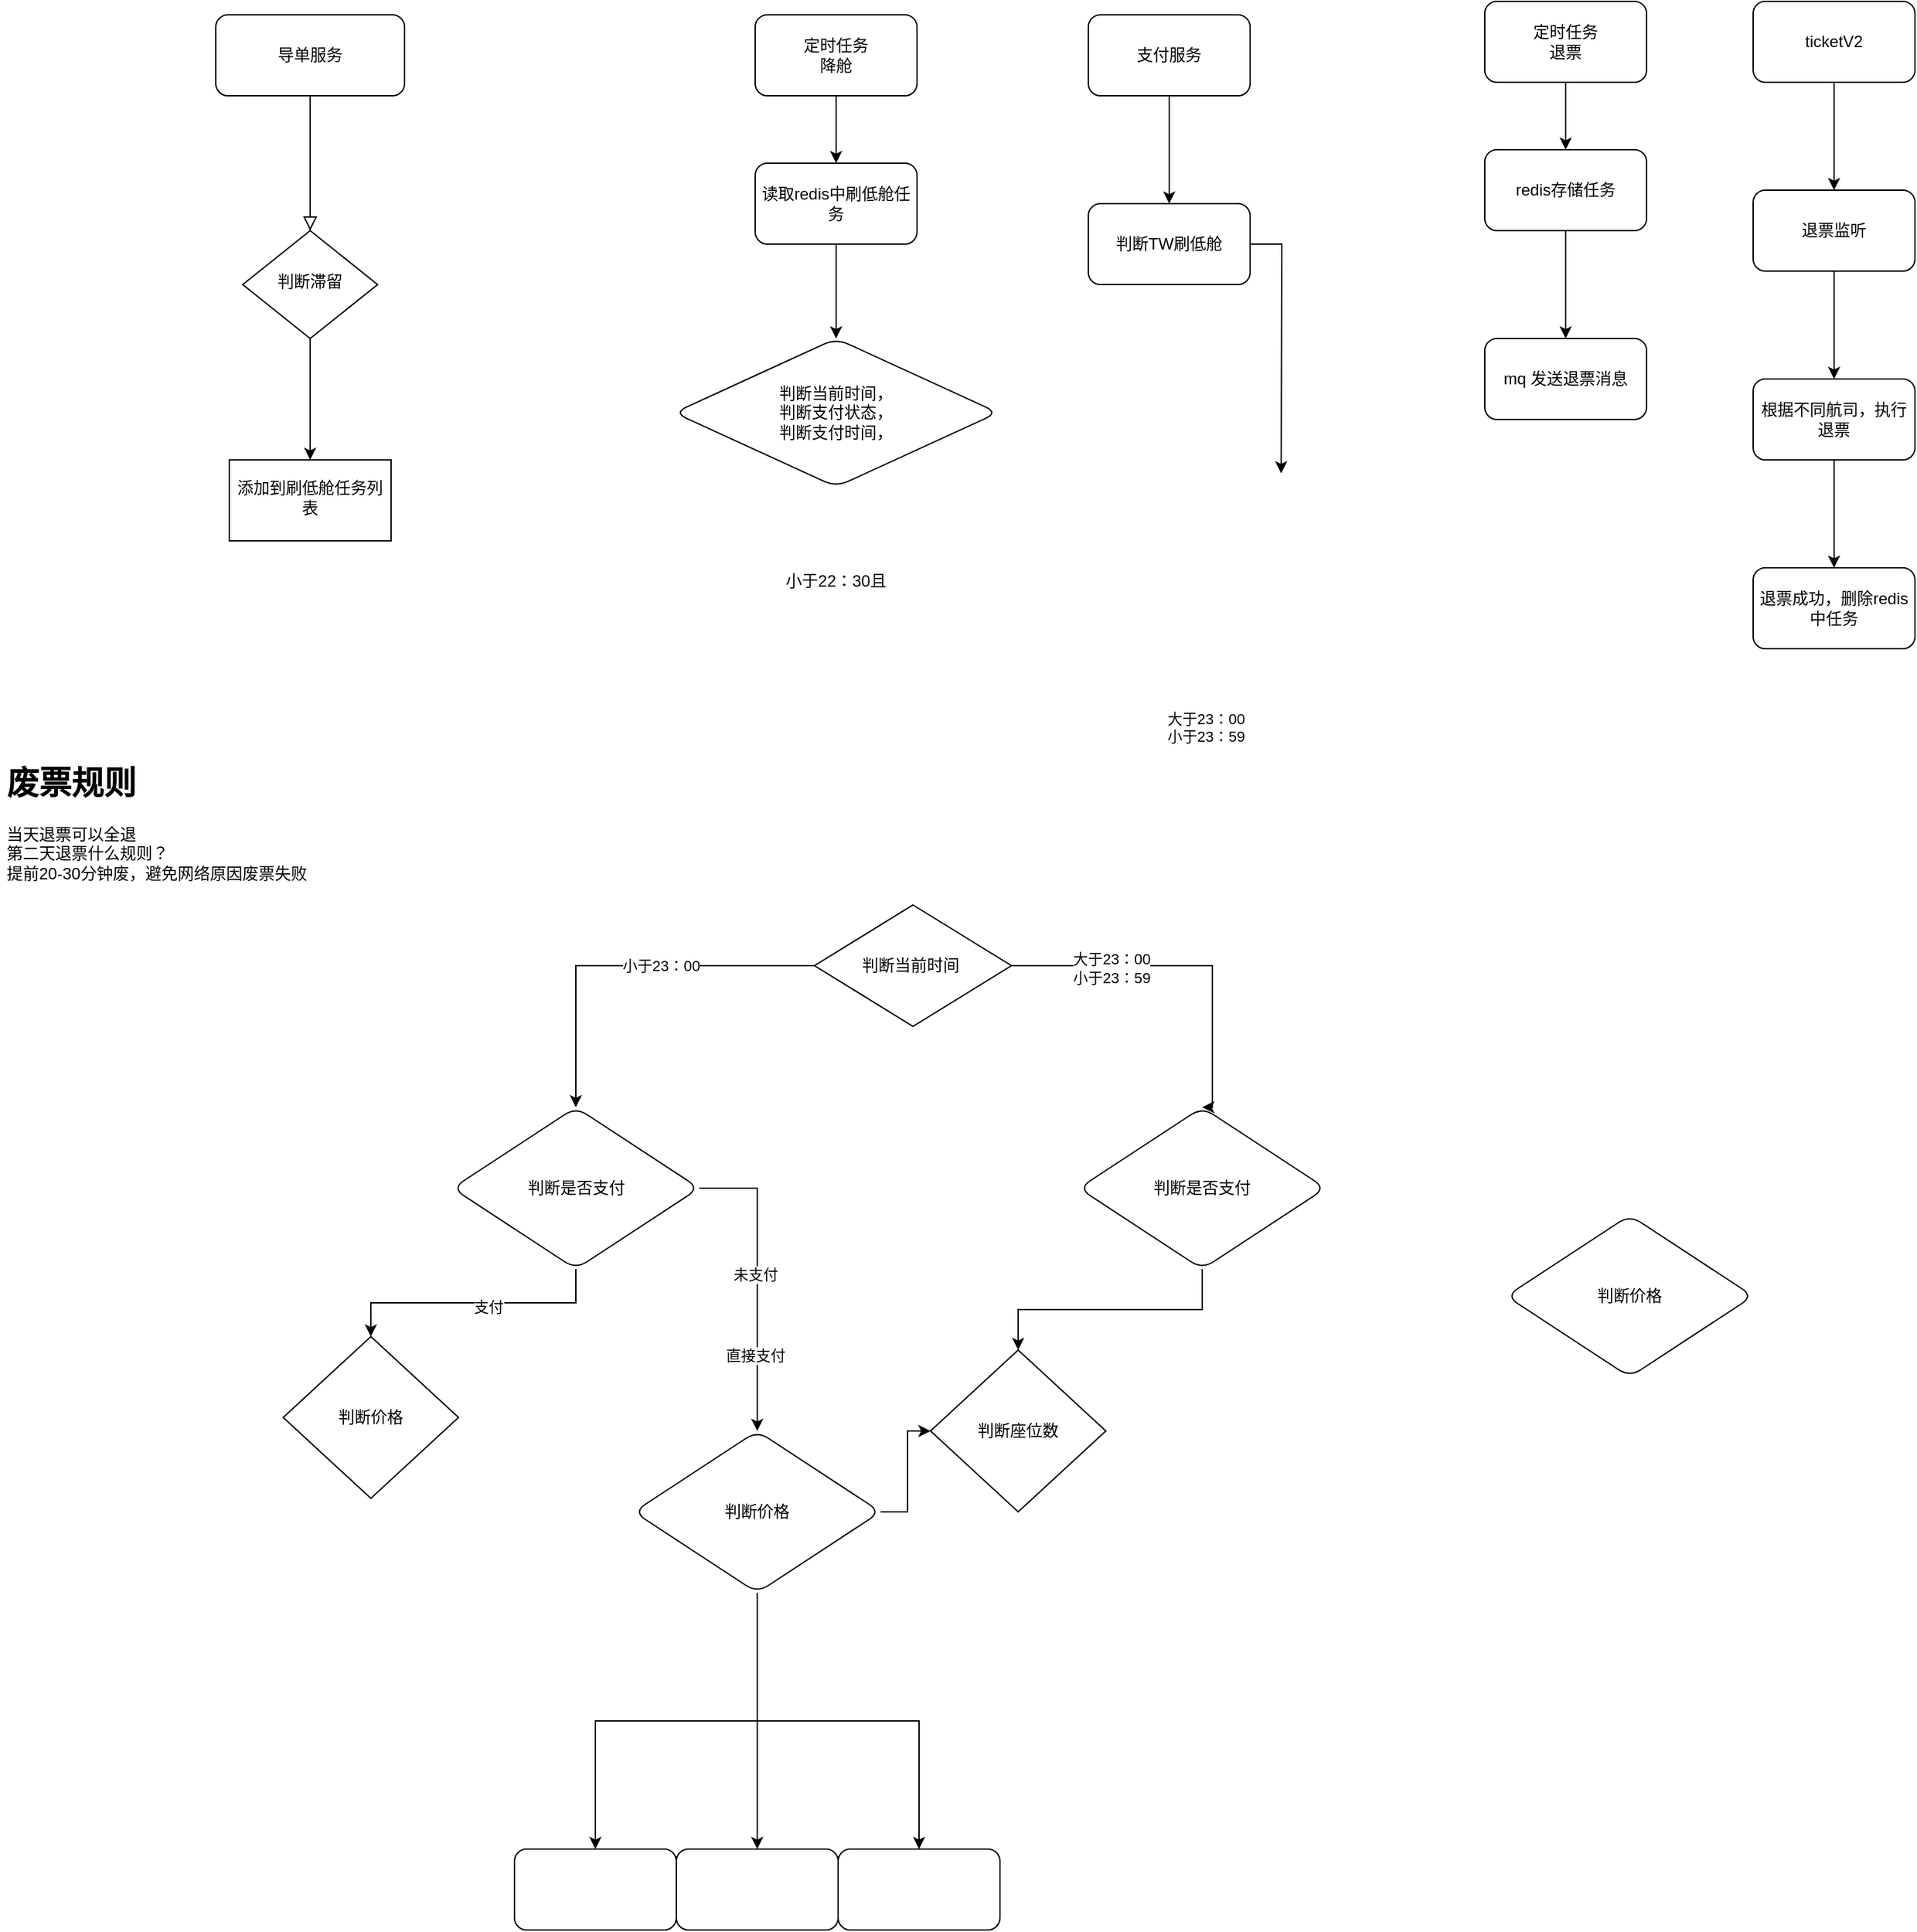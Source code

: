 <mxfile version="17.0.0" type="github">
  <diagram id="C5RBs43oDa-KdzZeNtuy" name="Page-1">
    <mxGraphModel dx="1673" dy="896" grid="1" gridSize="10" guides="1" tooltips="1" connect="1" arrows="1" fold="1" page="1" pageScale="1" pageWidth="827" pageHeight="1169" math="0" shadow="0">
      <root>
        <mxCell id="WIyWlLk6GJQsqaUBKTNV-0" />
        <mxCell id="WIyWlLk6GJQsqaUBKTNV-1" parent="WIyWlLk6GJQsqaUBKTNV-0" />
        <mxCell id="WIyWlLk6GJQsqaUBKTNV-2" value="" style="rounded=0;html=1;jettySize=auto;orthogonalLoop=1;fontSize=11;endArrow=block;endFill=0;endSize=8;strokeWidth=1;shadow=0;labelBackgroundColor=none;edgeStyle=orthogonalEdgeStyle;" parent="WIyWlLk6GJQsqaUBKTNV-1" source="WIyWlLk6GJQsqaUBKTNV-3" target="WIyWlLk6GJQsqaUBKTNV-6" edge="1">
          <mxGeometry relative="1" as="geometry" />
        </mxCell>
        <mxCell id="WIyWlLk6GJQsqaUBKTNV-3" value="导单服务" style="rounded=1;whiteSpace=wrap;html=1;fontSize=12;glass=0;strokeWidth=1;shadow=0;" parent="WIyWlLk6GJQsqaUBKTNV-1" vertex="1">
          <mxGeometry x="180" y="40" width="140" height="60" as="geometry" />
        </mxCell>
        <mxCell id="gSZBa4SCP4JB5kNh3QAv-3" value="" style="edgeStyle=orthogonalEdgeStyle;rounded=0;orthogonalLoop=1;jettySize=auto;html=1;" edge="1" parent="WIyWlLk6GJQsqaUBKTNV-1" source="WIyWlLk6GJQsqaUBKTNV-6" target="gSZBa4SCP4JB5kNh3QAv-2">
          <mxGeometry relative="1" as="geometry" />
        </mxCell>
        <mxCell id="WIyWlLk6GJQsqaUBKTNV-6" value="判断滞留" style="rhombus;whiteSpace=wrap;html=1;shadow=0;fontFamily=Helvetica;fontSize=12;align=center;strokeWidth=1;spacing=6;spacingTop=-4;" parent="WIyWlLk6GJQsqaUBKTNV-1" vertex="1">
          <mxGeometry x="200" y="200" width="100" height="80" as="geometry" />
        </mxCell>
        <mxCell id="gSZBa4SCP4JB5kNh3QAv-5" value="" style="edgeStyle=orthogonalEdgeStyle;rounded=0;orthogonalLoop=1;jettySize=auto;html=1;" edge="1" parent="WIyWlLk6GJQsqaUBKTNV-1" source="gSZBa4SCP4JB5kNh3QAv-0" target="gSZBa4SCP4JB5kNh3QAv-4">
          <mxGeometry relative="1" as="geometry" />
        </mxCell>
        <mxCell id="gSZBa4SCP4JB5kNh3QAv-0" value="定时任务&lt;br&gt;降舱" style="rounded=1;whiteSpace=wrap;html=1;" vertex="1" parent="WIyWlLk6GJQsqaUBKTNV-1">
          <mxGeometry x="580" y="40" width="120" height="60" as="geometry" />
        </mxCell>
        <mxCell id="gSZBa4SCP4JB5kNh3QAv-28" value="" style="edgeStyle=orthogonalEdgeStyle;rounded=0;orthogonalLoop=1;jettySize=auto;html=1;" edge="1" parent="WIyWlLk6GJQsqaUBKTNV-1" source="gSZBa4SCP4JB5kNh3QAv-1" target="gSZBa4SCP4JB5kNh3QAv-27">
          <mxGeometry relative="1" as="geometry" />
        </mxCell>
        <mxCell id="gSZBa4SCP4JB5kNh3QAv-1" value="支付服务" style="rounded=1;whiteSpace=wrap;html=1;" vertex="1" parent="WIyWlLk6GJQsqaUBKTNV-1">
          <mxGeometry x="827" y="40" width="120" height="60" as="geometry" />
        </mxCell>
        <mxCell id="gSZBa4SCP4JB5kNh3QAv-2" value="添加到刷低舱任务列表" style="whiteSpace=wrap;html=1;shadow=0;strokeWidth=1;spacing=6;spacingTop=-4;" vertex="1" parent="WIyWlLk6GJQsqaUBKTNV-1">
          <mxGeometry x="190" y="370" width="120" height="60" as="geometry" />
        </mxCell>
        <mxCell id="gSZBa4SCP4JB5kNh3QAv-11" value="" style="edgeStyle=orthogonalEdgeStyle;rounded=0;orthogonalLoop=1;jettySize=auto;html=1;" edge="1" parent="WIyWlLk6GJQsqaUBKTNV-1" source="gSZBa4SCP4JB5kNh3QAv-4" target="gSZBa4SCP4JB5kNh3QAv-10">
          <mxGeometry relative="1" as="geometry" />
        </mxCell>
        <mxCell id="gSZBa4SCP4JB5kNh3QAv-4" value="读取redis中刷低舱任务" style="whiteSpace=wrap;html=1;rounded=1;" vertex="1" parent="WIyWlLk6GJQsqaUBKTNV-1">
          <mxGeometry x="580" y="150" width="120" height="60" as="geometry" />
        </mxCell>
        <mxCell id="gSZBa4SCP4JB5kNh3QAv-10" value="判断当前时间，&lt;br&gt;判断支付状态，&lt;br&gt;判断支付时间，" style="rhombus;whiteSpace=wrap;html=1;rounded=1;" vertex="1" parent="WIyWlLk6GJQsqaUBKTNV-1">
          <mxGeometry x="520" y="280" width="240" height="110" as="geometry" />
        </mxCell>
        <mxCell id="gSZBa4SCP4JB5kNh3QAv-13" value="小于22：30且" style="text;html=1;strokeColor=none;fillColor=none;align=center;verticalAlign=middle;whiteSpace=wrap;rounded=0;" vertex="1" parent="WIyWlLk6GJQsqaUBKTNV-1">
          <mxGeometry x="540" y="410" width="200" height="100" as="geometry" />
        </mxCell>
        <mxCell id="gSZBa4SCP4JB5kNh3QAv-17" value="" style="edgeStyle=orthogonalEdgeStyle;rounded=0;orthogonalLoop=1;jettySize=auto;html=1;" edge="1" parent="WIyWlLk6GJQsqaUBKTNV-1" source="gSZBa4SCP4JB5kNh3QAv-15" target="gSZBa4SCP4JB5kNh3QAv-16">
          <mxGeometry relative="1" as="geometry" />
        </mxCell>
        <mxCell id="gSZBa4SCP4JB5kNh3QAv-15" value="定时任务&lt;br&gt;退票" style="rounded=1;whiteSpace=wrap;html=1;" vertex="1" parent="WIyWlLk6GJQsqaUBKTNV-1">
          <mxGeometry x="1121" y="30" width="120" height="60" as="geometry" />
        </mxCell>
        <mxCell id="gSZBa4SCP4JB5kNh3QAv-19" value="" style="edgeStyle=orthogonalEdgeStyle;rounded=0;orthogonalLoop=1;jettySize=auto;html=1;" edge="1" parent="WIyWlLk6GJQsqaUBKTNV-1" source="gSZBa4SCP4JB5kNh3QAv-16" target="gSZBa4SCP4JB5kNh3QAv-18">
          <mxGeometry relative="1" as="geometry" />
        </mxCell>
        <mxCell id="gSZBa4SCP4JB5kNh3QAv-16" value="redis存储任务" style="rounded=1;whiteSpace=wrap;html=1;" vertex="1" parent="WIyWlLk6GJQsqaUBKTNV-1">
          <mxGeometry x="1121" y="140" width="120" height="60" as="geometry" />
        </mxCell>
        <mxCell id="gSZBa4SCP4JB5kNh3QAv-18" value="mq 发送退票消息" style="rounded=1;whiteSpace=wrap;html=1;" vertex="1" parent="WIyWlLk6GJQsqaUBKTNV-1">
          <mxGeometry x="1121" y="280" width="120" height="60" as="geometry" />
        </mxCell>
        <mxCell id="gSZBa4SCP4JB5kNh3QAv-22" value="" style="edgeStyle=orthogonalEdgeStyle;rounded=0;orthogonalLoop=1;jettySize=auto;html=1;" edge="1" parent="WIyWlLk6GJQsqaUBKTNV-1" source="gSZBa4SCP4JB5kNh3QAv-20" target="gSZBa4SCP4JB5kNh3QAv-21">
          <mxGeometry relative="1" as="geometry" />
        </mxCell>
        <mxCell id="gSZBa4SCP4JB5kNh3QAv-20" value="ticketV2" style="rounded=1;whiteSpace=wrap;html=1;" vertex="1" parent="WIyWlLk6GJQsqaUBKTNV-1">
          <mxGeometry x="1320" y="30" width="120" height="60" as="geometry" />
        </mxCell>
        <mxCell id="gSZBa4SCP4JB5kNh3QAv-24" value="" style="edgeStyle=orthogonalEdgeStyle;rounded=0;orthogonalLoop=1;jettySize=auto;html=1;" edge="1" parent="WIyWlLk6GJQsqaUBKTNV-1" source="gSZBa4SCP4JB5kNh3QAv-21" target="gSZBa4SCP4JB5kNh3QAv-23">
          <mxGeometry relative="1" as="geometry" />
        </mxCell>
        <mxCell id="gSZBa4SCP4JB5kNh3QAv-21" value="退票监听" style="rounded=1;whiteSpace=wrap;html=1;" vertex="1" parent="WIyWlLk6GJQsqaUBKTNV-1">
          <mxGeometry x="1320" y="170" width="120" height="60" as="geometry" />
        </mxCell>
        <mxCell id="gSZBa4SCP4JB5kNh3QAv-26" value="" style="edgeStyle=orthogonalEdgeStyle;rounded=0;orthogonalLoop=1;jettySize=auto;html=1;" edge="1" parent="WIyWlLk6GJQsqaUBKTNV-1" source="gSZBa4SCP4JB5kNh3QAv-23" target="gSZBa4SCP4JB5kNh3QAv-25">
          <mxGeometry relative="1" as="geometry" />
        </mxCell>
        <mxCell id="gSZBa4SCP4JB5kNh3QAv-23" value="根据不同航司，执行退票" style="rounded=1;whiteSpace=wrap;html=1;" vertex="1" parent="WIyWlLk6GJQsqaUBKTNV-1">
          <mxGeometry x="1320" y="310" width="120" height="60" as="geometry" />
        </mxCell>
        <mxCell id="gSZBa4SCP4JB5kNh3QAv-25" value="退票成功，删除redis中任务&lt;br&gt;" style="rounded=1;whiteSpace=wrap;html=1;" vertex="1" parent="WIyWlLk6GJQsqaUBKTNV-1">
          <mxGeometry x="1320" y="450" width="120" height="60" as="geometry" />
        </mxCell>
        <mxCell id="gSZBa4SCP4JB5kNh3QAv-30" value="" style="edgeStyle=orthogonalEdgeStyle;rounded=0;orthogonalLoop=1;jettySize=auto;html=1;" edge="1" parent="WIyWlLk6GJQsqaUBKTNV-1" source="gSZBa4SCP4JB5kNh3QAv-27">
          <mxGeometry relative="1" as="geometry">
            <mxPoint x="970" y="380" as="targetPoint" />
          </mxGeometry>
        </mxCell>
        <mxCell id="gSZBa4SCP4JB5kNh3QAv-27" value="判断TW刷低舱&lt;br&gt;" style="whiteSpace=wrap;html=1;rounded=1;" vertex="1" parent="WIyWlLk6GJQsqaUBKTNV-1">
          <mxGeometry x="827" y="180" width="120" height="60" as="geometry" />
        </mxCell>
        <mxCell id="gSZBa4SCP4JB5kNh3QAv-50" style="edgeStyle=orthogonalEdgeStyle;rounded=0;orthogonalLoop=1;jettySize=auto;html=1;entryX=0.5;entryY=0;entryDx=0;entryDy=0;" edge="1" parent="WIyWlLk6GJQsqaUBKTNV-1" source="gSZBa4SCP4JB5kNh3QAv-29" target="gSZBa4SCP4JB5kNh3QAv-49">
          <mxGeometry relative="1" as="geometry" />
        </mxCell>
        <mxCell id="gSZBa4SCP4JB5kNh3QAv-52" value="支付" style="edgeLabel;html=1;align=center;verticalAlign=middle;resizable=0;points=[];" vertex="1" connectable="0" parent="gSZBa4SCP4JB5kNh3QAv-50">
          <mxGeometry x="-0.111" y="3" relative="1" as="geometry">
            <mxPoint as="offset" />
          </mxGeometry>
        </mxCell>
        <mxCell id="gSZBa4SCP4JB5kNh3QAv-53" style="edgeStyle=orthogonalEdgeStyle;rounded=0;orthogonalLoop=1;jettySize=auto;html=1;exitX=1;exitY=0.5;exitDx=0;exitDy=0;" edge="1" parent="WIyWlLk6GJQsqaUBKTNV-1" source="gSZBa4SCP4JB5kNh3QAv-29" target="gSZBa4SCP4JB5kNh3QAv-36">
          <mxGeometry relative="1" as="geometry">
            <mxPoint x="560" y="1020" as="targetPoint" />
          </mxGeometry>
        </mxCell>
        <mxCell id="gSZBa4SCP4JB5kNh3QAv-54" value="未支付" style="edgeLabel;html=1;align=center;verticalAlign=middle;resizable=0;points=[];" vertex="1" connectable="0" parent="gSZBa4SCP4JB5kNh3QAv-53">
          <mxGeometry x="-0.04" y="-2" relative="1" as="geometry">
            <mxPoint as="offset" />
          </mxGeometry>
        </mxCell>
        <mxCell id="gSZBa4SCP4JB5kNh3QAv-55" value="直接支付" style="edgeLabel;html=1;align=center;verticalAlign=middle;resizable=0;points=[];" vertex="1" connectable="0" parent="gSZBa4SCP4JB5kNh3QAv-53">
          <mxGeometry x="0.487" y="-2" relative="1" as="geometry">
            <mxPoint y="1" as="offset" />
          </mxGeometry>
        </mxCell>
        <mxCell id="gSZBa4SCP4JB5kNh3QAv-29" value="判断是否支付" style="rhombus;whiteSpace=wrap;html=1;rounded=1;" vertex="1" parent="WIyWlLk6GJQsqaUBKTNV-1">
          <mxGeometry x="355.5" y="850" width="183" height="120" as="geometry" />
        </mxCell>
        <mxCell id="gSZBa4SCP4JB5kNh3QAv-51" style="edgeStyle=orthogonalEdgeStyle;rounded=0;orthogonalLoop=1;jettySize=auto;html=1;entryX=0.5;entryY=0;entryDx=0;entryDy=0;" edge="1" parent="WIyWlLk6GJQsqaUBKTNV-1" source="gSZBa4SCP4JB5kNh3QAv-31" target="gSZBa4SCP4JB5kNh3QAv-41">
          <mxGeometry relative="1" as="geometry" />
        </mxCell>
        <mxCell id="gSZBa4SCP4JB5kNh3QAv-31" value="判断是否支付" style="rhombus;whiteSpace=wrap;html=1;rounded=1;" vertex="1" parent="WIyWlLk6GJQsqaUBKTNV-1">
          <mxGeometry x="820" y="850" width="183" height="120" as="geometry" />
        </mxCell>
        <mxCell id="gSZBa4SCP4JB5kNh3QAv-33" value="判断价格" style="rhombus;whiteSpace=wrap;html=1;rounded=1;" vertex="1" parent="WIyWlLk6GJQsqaUBKTNV-1">
          <mxGeometry x="1137" y="930" width="183" height="120" as="geometry" />
        </mxCell>
        <mxCell id="gSZBa4SCP4JB5kNh3QAv-57" value="" style="edgeStyle=orthogonalEdgeStyle;rounded=0;orthogonalLoop=1;jettySize=auto;html=1;" edge="1" parent="WIyWlLk6GJQsqaUBKTNV-1" source="gSZBa4SCP4JB5kNh3QAv-36" target="gSZBa4SCP4JB5kNh3QAv-56">
          <mxGeometry relative="1" as="geometry" />
        </mxCell>
        <mxCell id="gSZBa4SCP4JB5kNh3QAv-58" value="" style="edgeStyle=orthogonalEdgeStyle;rounded=0;orthogonalLoop=1;jettySize=auto;html=1;" edge="1" parent="WIyWlLk6GJQsqaUBKTNV-1" source="gSZBa4SCP4JB5kNh3QAv-36" target="gSZBa4SCP4JB5kNh3QAv-41">
          <mxGeometry relative="1" as="geometry" />
        </mxCell>
        <mxCell id="gSZBa4SCP4JB5kNh3QAv-60" value="" style="edgeStyle=orthogonalEdgeStyle;rounded=0;orthogonalLoop=1;jettySize=auto;html=1;" edge="1" parent="WIyWlLk6GJQsqaUBKTNV-1" source="gSZBa4SCP4JB5kNh3QAv-36" target="gSZBa4SCP4JB5kNh3QAv-59">
          <mxGeometry relative="1" as="geometry" />
        </mxCell>
        <mxCell id="gSZBa4SCP4JB5kNh3QAv-62" value="" style="edgeStyle=orthogonalEdgeStyle;rounded=0;orthogonalLoop=1;jettySize=auto;html=1;" edge="1" parent="WIyWlLk6GJQsqaUBKTNV-1" source="gSZBa4SCP4JB5kNh3QAv-36" target="gSZBa4SCP4JB5kNh3QAv-61">
          <mxGeometry relative="1" as="geometry" />
        </mxCell>
        <mxCell id="gSZBa4SCP4JB5kNh3QAv-36" value="判断价格" style="rhombus;whiteSpace=wrap;html=1;rounded=1;" vertex="1" parent="WIyWlLk6GJQsqaUBKTNV-1">
          <mxGeometry x="490" y="1090" width="183" height="120" as="geometry" />
        </mxCell>
        <mxCell id="gSZBa4SCP4JB5kNh3QAv-40" value="小于23：00" style="edgeStyle=orthogonalEdgeStyle;rounded=0;orthogonalLoop=1;jettySize=auto;html=1;" edge="1" parent="WIyWlLk6GJQsqaUBKTNV-1" source="gSZBa4SCP4JB5kNh3QAv-38" target="gSZBa4SCP4JB5kNh3QAv-29">
          <mxGeometry x="-0.191" relative="1" as="geometry">
            <mxPoint as="offset" />
          </mxGeometry>
        </mxCell>
        <mxCell id="gSZBa4SCP4JB5kNh3QAv-42" value="&#xa;&#xa;&lt;br style=&quot;color: rgb(0, 0, 0); font-family: helvetica; font-size: 11px; font-style: normal; font-weight: 400; letter-spacing: normal; text-align: center; text-indent: 0px; text-transform: none; word-spacing: 0px;&quot;&gt;&lt;br style=&quot;color: rgb(0, 0, 0); font-family: helvetica; font-size: 11px; font-style: normal; font-weight: 400; letter-spacing: normal; text-align: center; text-indent: 0px; text-transform: none; word-spacing: 0px;&quot;&gt;&lt;span style=&quot;color: rgb(0, 0, 0); font-size: 11px; font-style: normal; font-weight: 400; letter-spacing: normal; text-align: center; text-indent: 0px; text-transform: none; word-spacing: 0px; background-color: rgb(255, 255, 255); font-family: helvetica; display: inline; float: none;&quot;&gt;大于23：00&lt;/span&gt;&lt;br style=&quot;color: rgb(0, 0, 0); font-size: 11px; font-style: normal; font-weight: 400; letter-spacing: normal; text-align: center; text-indent: 0px; text-transform: none; word-spacing: 0px; font-family: helvetica;&quot;&gt;&lt;span style=&quot;color: rgb(0, 0, 0); font-size: 11px; font-style: normal; font-weight: 400; letter-spacing: normal; text-align: center; text-indent: 0px; text-transform: none; word-spacing: 0px; background-color: rgb(255, 255, 255); font-family: helvetica; display: inline; float: none;&quot;&gt;小于23：59&lt;/span&gt;&lt;br style=&quot;color: rgb(0, 0, 0); font-family: helvetica; font-size: 11px; font-style: normal; font-weight: 400; letter-spacing: normal; text-align: center; text-indent: 0px; text-transform: none; word-spacing: 0px;&quot;&gt;&#xa;&#xa;" style="edgeStyle=orthogonalEdgeStyle;rounded=0;orthogonalLoop=1;jettySize=auto;html=1;exitX=1;exitY=0.5;exitDx=0;exitDy=0;entryX=0.5;entryY=0;entryDx=0;entryDy=0;" edge="1" parent="WIyWlLk6GJQsqaUBKTNV-1" source="gSZBa4SCP4JB5kNh3QAv-38" target="gSZBa4SCP4JB5kNh3QAv-31">
          <mxGeometry x="0.128" y="155" relative="1" as="geometry">
            <mxPoint x="910" y="930" as="targetPoint" />
            <Array as="points">
              <mxPoint x="919" y="745" />
            </Array>
            <mxPoint x="-4" y="-35" as="offset" />
          </mxGeometry>
        </mxCell>
        <mxCell id="gSZBa4SCP4JB5kNh3QAv-48" value="&lt;span style=&quot;font-family: &amp;#34;helvetica&amp;#34;&quot;&gt;大于23：00&lt;/span&gt;&lt;br style=&quot;font-family: &amp;#34;helvetica&amp;#34;&quot;&gt;&lt;span style=&quot;font-family: &amp;#34;helvetica&amp;#34;&quot;&gt;小于23：59&lt;/span&gt;" style="edgeLabel;html=1;align=center;verticalAlign=middle;resizable=0;points=[];" vertex="1" connectable="0" parent="gSZBa4SCP4JB5kNh3QAv-42">
          <mxGeometry x="-0.444" y="-2" relative="1" as="geometry">
            <mxPoint x="1" as="offset" />
          </mxGeometry>
        </mxCell>
        <mxCell id="gSZBa4SCP4JB5kNh3QAv-38" value="判断当前时间&amp;nbsp;" style="rhombus;whiteSpace=wrap;html=1;" vertex="1" parent="WIyWlLk6GJQsqaUBKTNV-1">
          <mxGeometry x="624" y="700" width="146" height="90" as="geometry" />
        </mxCell>
        <mxCell id="gSZBa4SCP4JB5kNh3QAv-41" value="判断座位数" style="rhombus;whiteSpace=wrap;html=1;" vertex="1" parent="WIyWlLk6GJQsqaUBKTNV-1">
          <mxGeometry x="710" y="1030" width="130" height="120" as="geometry" />
        </mxCell>
        <mxCell id="gSZBa4SCP4JB5kNh3QAv-44" value="&lt;h1&gt;废票规则&lt;/h1&gt;&lt;div&gt;当天退票可以全退&lt;/div&gt;&lt;div&gt;第二天退票什么规则？&lt;/div&gt;&lt;div&gt;提前20-30分钟废，避免网络原因废票失败&lt;/div&gt;&lt;div&gt;&lt;br&gt;&lt;/div&gt;" style="text;html=1;strokeColor=none;fillColor=none;spacing=5;spacingTop=-20;whiteSpace=wrap;overflow=hidden;rounded=0;" vertex="1" parent="WIyWlLk6GJQsqaUBKTNV-1">
          <mxGeometry x="20" y="590" width="260" height="160" as="geometry" />
        </mxCell>
        <mxCell id="gSZBa4SCP4JB5kNh3QAv-49" value="判断价格" style="rhombus;whiteSpace=wrap;html=1;" vertex="1" parent="WIyWlLk6GJQsqaUBKTNV-1">
          <mxGeometry x="230" y="1020" width="130" height="120" as="geometry" />
        </mxCell>
        <mxCell id="gSZBa4SCP4JB5kNh3QAv-56" value="" style="whiteSpace=wrap;html=1;rounded=1;" vertex="1" parent="WIyWlLk6GJQsqaUBKTNV-1">
          <mxGeometry x="401.5" y="1400" width="120" height="60" as="geometry" />
        </mxCell>
        <mxCell id="gSZBa4SCP4JB5kNh3QAv-59" value="" style="whiteSpace=wrap;html=1;rounded=1;" vertex="1" parent="WIyWlLk6GJQsqaUBKTNV-1">
          <mxGeometry x="641.5" y="1400" width="120" height="60" as="geometry" />
        </mxCell>
        <mxCell id="gSZBa4SCP4JB5kNh3QAv-61" value="" style="whiteSpace=wrap;html=1;rounded=1;" vertex="1" parent="WIyWlLk6GJQsqaUBKTNV-1">
          <mxGeometry x="521.5" y="1400" width="120" height="60" as="geometry" />
        </mxCell>
      </root>
    </mxGraphModel>
  </diagram>
</mxfile>
